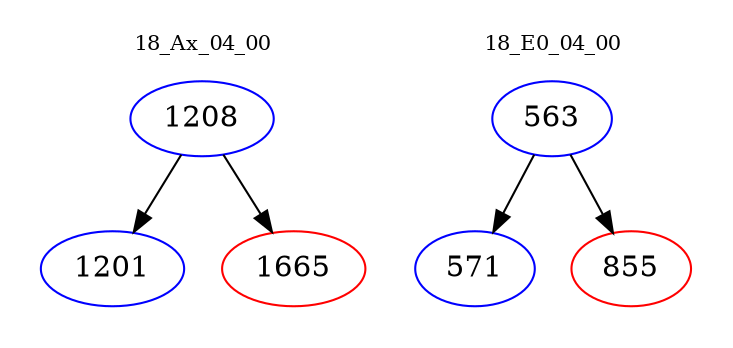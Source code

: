 digraph{
subgraph cluster_0 {
color = white
label = "18_Ax_04_00";
fontsize=10;
T0_1208 [label="1208", color="blue"]
T0_1208 -> T0_1201 [color="black"]
T0_1201 [label="1201", color="blue"]
T0_1208 -> T0_1665 [color="black"]
T0_1665 [label="1665", color="red"]
}
subgraph cluster_1 {
color = white
label = "18_E0_04_00";
fontsize=10;
T1_563 [label="563", color="blue"]
T1_563 -> T1_571 [color="black"]
T1_571 [label="571", color="blue"]
T1_563 -> T1_855 [color="black"]
T1_855 [label="855", color="red"]
}
}
